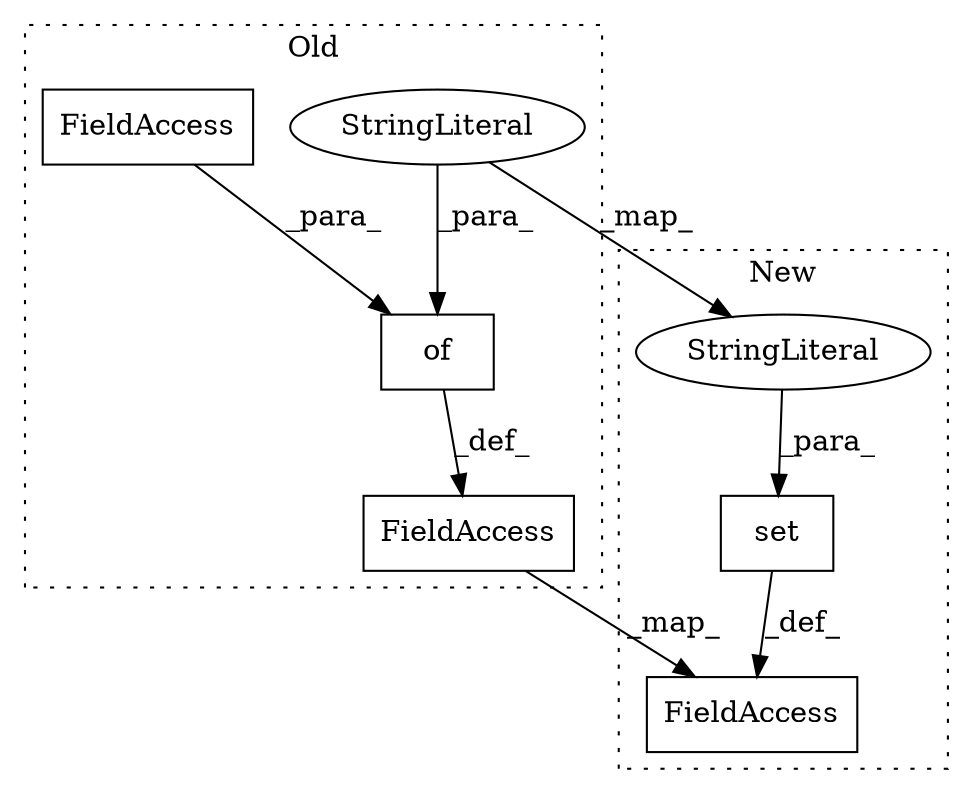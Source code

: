 digraph G {
subgraph cluster0 {
1 [label="of" a="32" s="1343,1367" l="3,1" shape="box"];
4 [label="FieldAccess" a="22" s="727" l="7" shape="box"];
5 [label="FieldAccess" a="22" s="1353" l="14" shape="box"];
6 [label="StringLiteral" a="45" s="1346" l="6" shape="ellipse"];
label = "Old";
style="dotted";
}
subgraph cluster1 {
2 [label="set" a="32" s="1354,1364" l="4,1" shape="box"];
3 [label="FieldAccess" a="22" s="727" l="7" shape="box"];
7 [label="StringLiteral" a="45" s="1358" l="6" shape="ellipse"];
label = "New";
style="dotted";
}
1 -> 4 [label="_def_"];
2 -> 3 [label="_def_"];
4 -> 3 [label="_map_"];
5 -> 1 [label="_para_"];
6 -> 7 [label="_map_"];
6 -> 1 [label="_para_"];
7 -> 2 [label="_para_"];
}